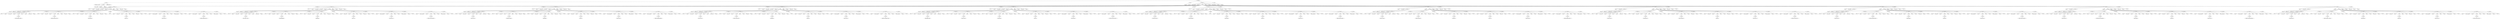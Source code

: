 digraph G {
1067 [label="0: document"];
6 [label="-1: prolog"];
1067 -> 6;
0 [label="XMLDeclOpen: <?xml "];
6 -> 0;
4 [label="-5: attribute"];
6 -> 4;
1 [label="Name: version"];
4 -> 1;
2 [label="EQUALS: ="];
4 -> 2;
3 [label="STRING:1.0"];
4 -> 3;
5 [label="SPECIAL_CLOSE: ?>"];
6 -> 5;
8 [label="-7: misc"];
1067 -> 8;
7 [label="SEA_WS: 
"];
8 -> 7;
1064 [label="-3: element"];
1067 -> 1064;
9 [label="OPEN: <"];
1064 -> 9;
10 [label="Name: catalog"];
1064 -> 10;
11 [label="CLOSE: >"];
1064 -> 11;
1059 [label="-2: content"];
1064 -> 1059;
13 [label="-6: chardata"];
1059 -> 13;
12 [label="SEA_WS: 
   "];
13 -> 12;
106 [label="-3: element"];
1059 -> 106;
14 [label="OPEN: <"];
106 -> 14;
15 [label="Name: book"];
106 -> 15;
19 [label="-5: attribute"];
106 -> 19;
16 [label="Name: id"];
19 -> 16;
17 [label="EQUALS: ="];
19 -> 17;
18 [label="STRING:bk101"];
19 -> 18;
20 [label="CLOSE: >"];
106 -> 20;
101 [label="-2: content"];
106 -> 101;
22 [label="-6: chardata"];
101 -> 22;
21 [label="SEA_WS: 
      "];
22 -> 21;
33 [label="-3: element"];
101 -> 33;
23 [label="OPEN: <"];
33 -> 23;
24 [label="Name: author"];
33 -> 24;
25 [label="CLOSE: >"];
33 -> 25;
28 [label="-2: content"];
33 -> 28;
27 [label="-6: chardata"];
28 -> 27;
26 [label="TEXT: Gambardella, Matthew"];
27 -> 26;
29 [label="OPEN: <"];
33 -> 29;
30 [label="SLASH: /"];
33 -> 30;
31 [label="Name: author"];
33 -> 31;
32 [label="CLOSE: >"];
33 -> 32;
35 [label="-6: chardata"];
101 -> 35;
34 [label="SEA_WS: 
      "];
35 -> 34;
46 [label="-3: element"];
101 -> 46;
36 [label="OPEN: <"];
46 -> 36;
37 [label="Name: title"];
46 -> 37;
38 [label="CLOSE: >"];
46 -> 38;
41 [label="-2: content"];
46 -> 41;
40 [label="-6: chardata"];
41 -> 40;
39 [label="TEXT: XML Developer's Guide"];
40 -> 39;
42 [label="OPEN: <"];
46 -> 42;
43 [label="SLASH: /"];
46 -> 43;
44 [label="Name: title"];
46 -> 44;
45 [label="CLOSE: >"];
46 -> 45;
48 [label="-6: chardata"];
101 -> 48;
47 [label="SEA_WS: 
      "];
48 -> 47;
59 [label="-3: element"];
101 -> 59;
49 [label="OPEN: <"];
59 -> 49;
50 [label="Name: genre"];
59 -> 50;
51 [label="CLOSE: >"];
59 -> 51;
54 [label="-2: content"];
59 -> 54;
53 [label="-6: chardata"];
54 -> 53;
52 [label="TEXT: Computer"];
53 -> 52;
55 [label="OPEN: <"];
59 -> 55;
56 [label="SLASH: /"];
59 -> 56;
57 [label="Name: genre"];
59 -> 57;
58 [label="CLOSE: >"];
59 -> 58;
61 [label="-6: chardata"];
101 -> 61;
60 [label="SEA_WS: 
      "];
61 -> 60;
72 [label="-3: element"];
101 -> 72;
62 [label="OPEN: <"];
72 -> 62;
63 [label="Name: price"];
72 -> 63;
64 [label="CLOSE: >"];
72 -> 64;
67 [label="-2: content"];
72 -> 67;
66 [label="-6: chardata"];
67 -> 66;
65 [label="TEXT: 44.95"];
66 -> 65;
68 [label="OPEN: <"];
72 -> 68;
69 [label="SLASH: /"];
72 -> 69;
70 [label="Name: price"];
72 -> 70;
71 [label="CLOSE: >"];
72 -> 71;
74 [label="-6: chardata"];
101 -> 74;
73 [label="SEA_WS: 
      "];
74 -> 73;
85 [label="-3: element"];
101 -> 85;
75 [label="OPEN: <"];
85 -> 75;
76 [label="Name: publish_date"];
85 -> 76;
77 [label="CLOSE: >"];
85 -> 77;
80 [label="-2: content"];
85 -> 80;
79 [label="-6: chardata"];
80 -> 79;
78 [label="TEXT: 2000-10-01"];
79 -> 78;
81 [label="OPEN: <"];
85 -> 81;
82 [label="SLASH: /"];
85 -> 82;
83 [label="Name: publish_date"];
85 -> 83;
84 [label="CLOSE: >"];
85 -> 84;
87 [label="-6: chardata"];
101 -> 87;
86 [label="SEA_WS: 
      "];
87 -> 86;
98 [label="-3: element"];
101 -> 98;
88 [label="OPEN: <"];
98 -> 88;
89 [label="Name: description"];
98 -> 89;
90 [label="CLOSE: >"];
98 -> 90;
93 [label="-2: content"];
98 -> 93;
92 [label="-6: chardata"];
93 -> 92;
91 [label="TEXT: An in-depth look at crea"];
92 -> 91;
94 [label="OPEN: <"];
98 -> 94;
95 [label="SLASH: /"];
98 -> 95;
96 [label="Name: description"];
98 -> 96;
97 [label="CLOSE: >"];
98 -> 97;
100 [label="-6: chardata"];
101 -> 100;
99 [label="SEA_WS: 
   "];
100 -> 99;
102 [label="OPEN: <"];
106 -> 102;
103 [label="SLASH: /"];
106 -> 103;
104 [label="Name: book"];
106 -> 104;
105 [label="CLOSE: >"];
106 -> 105;
108 [label="-6: chardata"];
1059 -> 108;
107 [label="SEA_WS: 
   "];
108 -> 107;
201 [label="-3: element"];
1059 -> 201;
109 [label="OPEN: <"];
201 -> 109;
110 [label="Name: book"];
201 -> 110;
114 [label="-5: attribute"];
201 -> 114;
111 [label="Name: id"];
114 -> 111;
112 [label="EQUALS: ="];
114 -> 112;
113 [label="STRING:bk102"];
114 -> 113;
115 [label="CLOSE: >"];
201 -> 115;
196 [label="-2: content"];
201 -> 196;
117 [label="-6: chardata"];
196 -> 117;
116 [label="SEA_WS: 
      "];
117 -> 116;
128 [label="-3: element"];
196 -> 128;
118 [label="OPEN: <"];
128 -> 118;
119 [label="Name: author"];
128 -> 119;
120 [label="CLOSE: >"];
128 -> 120;
123 [label="-2: content"];
128 -> 123;
122 [label="-6: chardata"];
123 -> 122;
121 [label="TEXT: Schubert, Svante"];
122 -> 121;
124 [label="OPEN: <"];
128 -> 124;
125 [label="SLASH: /"];
128 -> 125;
126 [label="Name: author"];
128 -> 126;
127 [label="CLOSE: >"];
128 -> 127;
130 [label="-6: chardata"];
196 -> 130;
129 [label="SEA_WS: 
      "];
130 -> 129;
141 [label="-3: element"];
196 -> 141;
131 [label="OPEN: <"];
141 -> 131;
132 [label="Name: title"];
141 -> 132;
133 [label="CLOSE: >"];
141 -> 133;
136 [label="-2: content"];
141 -> 136;
135 [label="-6: chardata"];
136 -> 135;
134 [label="TEXT: Midnight Rain"];
135 -> 134;
137 [label="OPEN: <"];
141 -> 137;
138 [label="SLASH: /"];
141 -> 138;
139 [label="Name: title"];
141 -> 139;
140 [label="CLOSE: >"];
141 -> 140;
143 [label="-6: chardata"];
196 -> 143;
142 [label="SEA_WS: 
      "];
143 -> 142;
154 [label="-3: element"];
196 -> 154;
144 [label="OPEN: <"];
154 -> 144;
145 [label="Name: genre"];
154 -> 145;
146 [label="CLOSE: >"];
154 -> 146;
149 [label="-2: content"];
154 -> 149;
148 [label="-6: chardata"];
149 -> 148;
147 [label="TEXT: Fantasy"];
148 -> 147;
150 [label="OPEN: <"];
154 -> 150;
151 [label="SLASH: /"];
154 -> 151;
152 [label="Name: genre"];
154 -> 152;
153 [label="CLOSE: >"];
154 -> 153;
156 [label="-6: chardata"];
196 -> 156;
155 [label="SEA_WS: 
      "];
156 -> 155;
167 [label="-3: element"];
196 -> 167;
157 [label="OPEN: <"];
167 -> 157;
158 [label="Name: price"];
167 -> 158;
159 [label="CLOSE: >"];
167 -> 159;
162 [label="-2: content"];
167 -> 162;
161 [label="-6: chardata"];
162 -> 161;
160 [label="TEXT: 77.95"];
161 -> 160;
163 [label="OPEN: <"];
167 -> 163;
164 [label="SLASH: /"];
167 -> 164;
165 [label="Name: price"];
167 -> 165;
166 [label="CLOSE: >"];
167 -> 166;
169 [label="-6: chardata"];
196 -> 169;
168 [label="SEA_WS: 
      "];
169 -> 168;
180 [label="-3: element"];
196 -> 180;
170 [label="OPEN: <"];
180 -> 170;
171 [label="Name: publish_date"];
180 -> 171;
172 [label="CLOSE: >"];
180 -> 172;
175 [label="-2: content"];
180 -> 175;
174 [label="-6: chardata"];
175 -> 174;
173 [label="TEXT: 2000-12-16"];
174 -> 173;
176 [label="OPEN: <"];
180 -> 176;
177 [label="SLASH: /"];
180 -> 177;
178 [label="Name: publish_date"];
180 -> 178;
179 [label="CLOSE: >"];
180 -> 179;
182 [label="-6: chardata"];
196 -> 182;
181 [label="SEA_WS: 
      "];
182 -> 181;
193 [label="-3: element"];
196 -> 193;
183 [label="OPEN: <"];
193 -> 183;
184 [label="Name: description"];
193 -> 184;
185 [label="CLOSE: >"];
193 -> 185;
188 [label="-2: content"];
193 -> 188;
187 [label="-6: chardata"];
188 -> 187;
186 [label="TEXT: A former architect battl"];
187 -> 186;
189 [label="OPEN: <"];
193 -> 189;
190 [label="SLASH: /"];
193 -> 190;
191 [label="Name: description"];
193 -> 191;
192 [label="CLOSE: >"];
193 -> 192;
195 [label="-6: chardata"];
196 -> 195;
194 [label="SEA_WS: 
   "];
195 -> 194;
197 [label="OPEN: <"];
201 -> 197;
198 [label="SLASH: /"];
201 -> 198;
199 [label="Name: book"];
201 -> 199;
200 [label="CLOSE: >"];
201 -> 200;
203 [label="-6: chardata"];
1059 -> 203;
202 [label="SEA_WS: 
   "];
203 -> 202;
296 [label="-3: element"];
1059 -> 296;
204 [label="OPEN: <"];
296 -> 204;
205 [label="Name: book"];
296 -> 205;
209 [label="-5: attribute"];
296 -> 209;
206 [label="Name: id"];
209 -> 206;
207 [label="EQUALS: ="];
209 -> 207;
208 [label="STRING:bk104"];
209 -> 208;
210 [label="CLOSE: >"];
296 -> 210;
291 [label="-2: content"];
296 -> 291;
212 [label="-6: chardata"];
291 -> 212;
211 [label="SEA_WS: 
      "];
212 -> 211;
223 [label="-3: element"];
291 -> 223;
213 [label="OPEN: <"];
223 -> 213;
214 [label="Name: author"];
223 -> 214;
215 [label="CLOSE: >"];
223 -> 215;
218 [label="-2: content"];
223 -> 218;
217 [label="-6: chardata"];
218 -> 217;
216 [label="TEXT: Corets, Eva"];
217 -> 216;
219 [label="OPEN: <"];
223 -> 219;
220 [label="SLASH: /"];
223 -> 220;
221 [label="Name: author"];
223 -> 221;
222 [label="CLOSE: >"];
223 -> 222;
225 [label="-6: chardata"];
291 -> 225;
224 [label="SEA_WS: 
      "];
225 -> 224;
236 [label="-3: element"];
291 -> 236;
226 [label="OPEN: <"];
236 -> 226;
227 [label="Name: title"];
236 -> 227;
228 [label="CLOSE: >"];
236 -> 228;
231 [label="-2: content"];
236 -> 231;
230 [label="-6: chardata"];
231 -> 230;
229 [label="TEXT: Oberon's Legacy"];
230 -> 229;
232 [label="OPEN: <"];
236 -> 232;
233 [label="SLASH: /"];
236 -> 233;
234 [label="Name: title"];
236 -> 234;
235 [label="CLOSE: >"];
236 -> 235;
238 [label="-6: chardata"];
291 -> 238;
237 [label="SEA_WS: 
      "];
238 -> 237;
249 [label="-3: element"];
291 -> 249;
239 [label="OPEN: <"];
249 -> 239;
240 [label="Name: genre"];
249 -> 240;
241 [label="CLOSE: >"];
249 -> 241;
244 [label="-2: content"];
249 -> 244;
243 [label="-6: chardata"];
244 -> 243;
242 [label="TEXT: Fantasy"];
243 -> 242;
245 [label="OPEN: <"];
249 -> 245;
246 [label="SLASH: /"];
249 -> 246;
247 [label="Name: genre"];
249 -> 247;
248 [label="CLOSE: >"];
249 -> 248;
251 [label="-6: chardata"];
291 -> 251;
250 [label="SEA_WS: 
      "];
251 -> 250;
262 [label="-3: element"];
291 -> 262;
252 [label="OPEN: <"];
262 -> 252;
253 [label="Name: price"];
262 -> 253;
254 [label="CLOSE: >"];
262 -> 254;
257 [label="-2: content"];
262 -> 257;
256 [label="-6: chardata"];
257 -> 256;
255 [label="TEXT: 5.95"];
256 -> 255;
258 [label="OPEN: <"];
262 -> 258;
259 [label="SLASH: /"];
262 -> 259;
260 [label="Name: price"];
262 -> 260;
261 [label="CLOSE: >"];
262 -> 261;
264 [label="-6: chardata"];
291 -> 264;
263 [label="SEA_WS: 
      "];
264 -> 263;
275 [label="-3: element"];
291 -> 275;
265 [label="OPEN: <"];
275 -> 265;
266 [label="Name: publish_date"];
275 -> 266;
267 [label="CLOSE: >"];
275 -> 267;
270 [label="-2: content"];
275 -> 270;
269 [label="-6: chardata"];
270 -> 269;
268 [label="TEXT: 2001-03-10"];
269 -> 268;
271 [label="OPEN: <"];
275 -> 271;
272 [label="SLASH: /"];
275 -> 272;
273 [label="Name: publish_date"];
275 -> 273;
274 [label="CLOSE: >"];
275 -> 274;
277 [label="-6: chardata"];
291 -> 277;
276 [label="SEA_WS: 
      "];
277 -> 276;
288 [label="-3: element"];
291 -> 288;
278 [label="OPEN: <"];
288 -> 278;
279 [label="Name: description"];
288 -> 279;
280 [label="CLOSE: >"];
288 -> 280;
283 [label="-2: content"];
288 -> 283;
282 [label="-6: chardata"];
283 -> 282;
281 [label="TEXT: In post-apocalypse Engla"];
282 -> 281;
284 [label="OPEN: <"];
288 -> 284;
285 [label="SLASH: /"];
288 -> 285;
286 [label="Name: description"];
288 -> 286;
287 [label="CLOSE: >"];
288 -> 287;
290 [label="-6: chardata"];
291 -> 290;
289 [label="SEA_WS: 
   "];
290 -> 289;
292 [label="OPEN: <"];
296 -> 292;
293 [label="SLASH: /"];
296 -> 293;
294 [label="Name: book"];
296 -> 294;
295 [label="CLOSE: >"];
296 -> 295;
298 [label="-6: chardata"];
1059 -> 298;
297 [label="SEA_WS: 
   "];
298 -> 297;
391 [label="-3: element"];
1059 -> 391;
299 [label="OPEN: <"];
391 -> 299;
300 [label="Name: book"];
391 -> 300;
304 [label="-5: attribute"];
391 -> 304;
301 [label="Name: id"];
304 -> 301;
302 [label="EQUALS: ="];
304 -> 302;
303 [label="STRING:bk105"];
304 -> 303;
305 [label="CLOSE: >"];
391 -> 305;
386 [label="-2: content"];
391 -> 386;
307 [label="-6: chardata"];
386 -> 307;
306 [label="SEA_WS: 
      "];
307 -> 306;
318 [label="-3: element"];
386 -> 318;
308 [label="OPEN: <"];
318 -> 308;
309 [label="Name: author"];
318 -> 309;
310 [label="CLOSE: >"];
318 -> 310;
313 [label="-2: content"];
318 -> 313;
312 [label="-6: chardata"];
313 -> 312;
311 [label="TEXT: Corets, Eva"];
312 -> 311;
314 [label="OPEN: <"];
318 -> 314;
315 [label="SLASH: /"];
318 -> 315;
316 [label="Name: author"];
318 -> 316;
317 [label="CLOSE: >"];
318 -> 317;
320 [label="-6: chardata"];
386 -> 320;
319 [label="SEA_WS: 
      "];
320 -> 319;
331 [label="-3: element"];
386 -> 331;
321 [label="OPEN: <"];
331 -> 321;
322 [label="Name: title"];
331 -> 322;
323 [label="CLOSE: >"];
331 -> 323;
326 [label="-2: content"];
331 -> 326;
325 [label="-6: chardata"];
326 -> 325;
324 [label="TEXT: The Sundered Grail"];
325 -> 324;
327 [label="OPEN: <"];
331 -> 327;
328 [label="SLASH: /"];
331 -> 328;
329 [label="Name: title"];
331 -> 329;
330 [label="CLOSE: >"];
331 -> 330;
333 [label="-6: chardata"];
386 -> 333;
332 [label="SEA_WS: 
      "];
333 -> 332;
344 [label="-3: element"];
386 -> 344;
334 [label="OPEN: <"];
344 -> 334;
335 [label="Name: genre"];
344 -> 335;
336 [label="CLOSE: >"];
344 -> 336;
339 [label="-2: content"];
344 -> 339;
338 [label="-6: chardata"];
339 -> 338;
337 [label="TEXT: Fantasy"];
338 -> 337;
340 [label="OPEN: <"];
344 -> 340;
341 [label="SLASH: /"];
344 -> 341;
342 [label="Name: genre"];
344 -> 342;
343 [label="CLOSE: >"];
344 -> 343;
346 [label="-6: chardata"];
386 -> 346;
345 [label="SEA_WS: 
      "];
346 -> 345;
357 [label="-3: element"];
386 -> 357;
347 [label="OPEN: <"];
357 -> 347;
348 [label="Name: price"];
357 -> 348;
349 [label="CLOSE: >"];
357 -> 349;
352 [label="-2: content"];
357 -> 352;
351 [label="-6: chardata"];
352 -> 351;
350 [label="TEXT: 5.95"];
351 -> 350;
353 [label="OPEN: <"];
357 -> 353;
354 [label="SLASH: /"];
357 -> 354;
355 [label="Name: price"];
357 -> 355;
356 [label="CLOSE: >"];
357 -> 356;
359 [label="-6: chardata"];
386 -> 359;
358 [label="SEA_WS: 
      "];
359 -> 358;
370 [label="-3: element"];
386 -> 370;
360 [label="OPEN: <"];
370 -> 360;
361 [label="Name: publish_date"];
370 -> 361;
362 [label="CLOSE: >"];
370 -> 362;
365 [label="-2: content"];
370 -> 365;
364 [label="-6: chardata"];
365 -> 364;
363 [label="TEXT: 2001-09-10"];
364 -> 363;
366 [label="OPEN: <"];
370 -> 366;
367 [label="SLASH: /"];
370 -> 367;
368 [label="Name: publish_date"];
370 -> 368;
369 [label="CLOSE: >"];
370 -> 369;
372 [label="-6: chardata"];
386 -> 372;
371 [label="SEA_WS: 
      "];
372 -> 371;
383 [label="-3: element"];
386 -> 383;
373 [label="OPEN: <"];
383 -> 373;
374 [label="Name: description"];
383 -> 374;
375 [label="CLOSE: >"];
383 -> 375;
378 [label="-2: content"];
383 -> 378;
377 [label="-6: chardata"];
378 -> 377;
376 [label="TEXT: The two daughters of Mae"];
377 -> 376;
379 [label="OPEN: <"];
383 -> 379;
380 [label="SLASH: /"];
383 -> 380;
381 [label="Name: description"];
383 -> 381;
382 [label="CLOSE: >"];
383 -> 382;
385 [label="-6: chardata"];
386 -> 385;
384 [label="SEA_WS: 
   "];
385 -> 384;
387 [label="OPEN: <"];
391 -> 387;
388 [label="SLASH: /"];
391 -> 388;
389 [label="Name: book"];
391 -> 389;
390 [label="CLOSE: >"];
391 -> 390;
393 [label="-6: chardata"];
1059 -> 393;
392 [label="SEA_WS: 
   "];
393 -> 392;
486 [label="-3: element"];
1059 -> 486;
394 [label="OPEN: <"];
486 -> 394;
395 [label="Name: book"];
486 -> 395;
399 [label="-5: attribute"];
486 -> 399;
396 [label="Name: id"];
399 -> 396;
397 [label="EQUALS: ="];
399 -> 397;
398 [label="STRING:bk106"];
399 -> 398;
400 [label="CLOSE: >"];
486 -> 400;
481 [label="-2: content"];
486 -> 481;
402 [label="-6: chardata"];
481 -> 402;
401 [label="SEA_WS: 
      "];
402 -> 401;
413 [label="-3: element"];
481 -> 413;
403 [label="OPEN: <"];
413 -> 403;
404 [label="Name: author"];
413 -> 404;
405 [label="CLOSE: >"];
413 -> 405;
408 [label="-2: content"];
413 -> 408;
407 [label="-6: chardata"];
408 -> 407;
406 [label="TEXT: Randall, Cynthia"];
407 -> 406;
409 [label="OPEN: <"];
413 -> 409;
410 [label="SLASH: /"];
413 -> 410;
411 [label="Name: author"];
413 -> 411;
412 [label="CLOSE: >"];
413 -> 412;
415 [label="-6: chardata"];
481 -> 415;
414 [label="SEA_WS: 
      "];
415 -> 414;
426 [label="-3: element"];
481 -> 426;
416 [label="OPEN: <"];
426 -> 416;
417 [label="Name: title"];
426 -> 417;
418 [label="CLOSE: >"];
426 -> 418;
421 [label="-2: content"];
426 -> 421;
420 [label="-6: chardata"];
421 -> 420;
419 [label="TEXT: Lover Birds"];
420 -> 419;
422 [label="OPEN: <"];
426 -> 422;
423 [label="SLASH: /"];
426 -> 423;
424 [label="Name: title"];
426 -> 424;
425 [label="CLOSE: >"];
426 -> 425;
428 [label="-6: chardata"];
481 -> 428;
427 [label="SEA_WS: 
      "];
428 -> 427;
439 [label="-3: element"];
481 -> 439;
429 [label="OPEN: <"];
439 -> 429;
430 [label="Name: genre"];
439 -> 430;
431 [label="CLOSE: >"];
439 -> 431;
434 [label="-2: content"];
439 -> 434;
433 [label="-6: chardata"];
434 -> 433;
432 [label="TEXT: Romance"];
433 -> 432;
435 [label="OPEN: <"];
439 -> 435;
436 [label="SLASH: /"];
439 -> 436;
437 [label="Name: genre"];
439 -> 437;
438 [label="CLOSE: >"];
439 -> 438;
441 [label="-6: chardata"];
481 -> 441;
440 [label="SEA_WS: 
      "];
441 -> 440;
452 [label="-3: element"];
481 -> 452;
442 [label="OPEN: <"];
452 -> 442;
443 [label="Name: price"];
452 -> 443;
444 [label="CLOSE: >"];
452 -> 444;
447 [label="-2: content"];
452 -> 447;
446 [label="-6: chardata"];
447 -> 446;
445 [label="TEXT: 4.95"];
446 -> 445;
448 [label="OPEN: <"];
452 -> 448;
449 [label="SLASH: /"];
452 -> 449;
450 [label="Name: price"];
452 -> 450;
451 [label="CLOSE: >"];
452 -> 451;
454 [label="-6: chardata"];
481 -> 454;
453 [label="SEA_WS: 
      "];
454 -> 453;
465 [label="-3: element"];
481 -> 465;
455 [label="OPEN: <"];
465 -> 455;
456 [label="Name: publish_date"];
465 -> 456;
457 [label="CLOSE: >"];
465 -> 457;
460 [label="-2: content"];
465 -> 460;
459 [label="-6: chardata"];
460 -> 459;
458 [label="TEXT: 2000-09-02"];
459 -> 458;
461 [label="OPEN: <"];
465 -> 461;
462 [label="SLASH: /"];
465 -> 462;
463 [label="Name: publish_date"];
465 -> 463;
464 [label="CLOSE: >"];
465 -> 464;
467 [label="-6: chardata"];
481 -> 467;
466 [label="SEA_WS: 
      "];
467 -> 466;
478 [label="-3: element"];
481 -> 478;
468 [label="OPEN: <"];
478 -> 468;
469 [label="Name: description"];
478 -> 469;
470 [label="CLOSE: >"];
478 -> 470;
473 [label="-2: content"];
478 -> 473;
472 [label="-6: chardata"];
473 -> 472;
471 [label="TEXT: When Carla meets Paul at"];
472 -> 471;
474 [label="OPEN: <"];
478 -> 474;
475 [label="SLASH: /"];
478 -> 475;
476 [label="Name: description"];
478 -> 476;
477 [label="CLOSE: >"];
478 -> 477;
480 [label="-6: chardata"];
481 -> 480;
479 [label="SEA_WS: 
   "];
480 -> 479;
482 [label="OPEN: <"];
486 -> 482;
483 [label="SLASH: /"];
486 -> 483;
484 [label="Name: book"];
486 -> 484;
485 [label="CLOSE: >"];
486 -> 485;
488 [label="-6: chardata"];
1059 -> 488;
487 [label="SEA_WS: 
   "];
488 -> 487;
581 [label="-3: element"];
1059 -> 581;
489 [label="OPEN: <"];
581 -> 489;
490 [label="Name: book"];
581 -> 490;
494 [label="-5: attribute"];
581 -> 494;
491 [label="Name: id"];
494 -> 491;
492 [label="EQUALS: ="];
494 -> 492;
493 [label="STRING:bk107"];
494 -> 493;
495 [label="CLOSE: >"];
581 -> 495;
576 [label="-2: content"];
581 -> 576;
497 [label="-6: chardata"];
576 -> 497;
496 [label="SEA_WS: 
      "];
497 -> 496;
508 [label="-3: element"];
576 -> 508;
498 [label="OPEN: <"];
508 -> 498;
499 [label="Name: author"];
508 -> 499;
500 [label="CLOSE: >"];
508 -> 500;
503 [label="-2: content"];
508 -> 503;
502 [label="-6: chardata"];
503 -> 502;
501 [label="TEXT: Thurman, Paula"];
502 -> 501;
504 [label="OPEN: <"];
508 -> 504;
505 [label="SLASH: /"];
508 -> 505;
506 [label="Name: author"];
508 -> 506;
507 [label="CLOSE: >"];
508 -> 507;
510 [label="-6: chardata"];
576 -> 510;
509 [label="SEA_WS: 
      "];
510 -> 509;
521 [label="-3: element"];
576 -> 521;
511 [label="OPEN: <"];
521 -> 511;
512 [label="Name: title"];
521 -> 512;
513 [label="CLOSE: >"];
521 -> 513;
516 [label="-2: content"];
521 -> 516;
515 [label="-6: chardata"];
516 -> 515;
514 [label="TEXT: Splish Splash"];
515 -> 514;
517 [label="OPEN: <"];
521 -> 517;
518 [label="SLASH: /"];
521 -> 518;
519 [label="Name: title"];
521 -> 519;
520 [label="CLOSE: >"];
521 -> 520;
523 [label="-6: chardata"];
576 -> 523;
522 [label="SEA_WS: 
      "];
523 -> 522;
534 [label="-3: element"];
576 -> 534;
524 [label="OPEN: <"];
534 -> 524;
525 [label="Name: genre"];
534 -> 525;
526 [label="CLOSE: >"];
534 -> 526;
529 [label="-2: content"];
534 -> 529;
528 [label="-6: chardata"];
529 -> 528;
527 [label="TEXT: Romance"];
528 -> 527;
530 [label="OPEN: <"];
534 -> 530;
531 [label="SLASH: /"];
534 -> 531;
532 [label="Name: genre"];
534 -> 532;
533 [label="CLOSE: >"];
534 -> 533;
536 [label="-6: chardata"];
576 -> 536;
535 [label="SEA_WS: 
      "];
536 -> 535;
547 [label="-3: element"];
576 -> 547;
537 [label="OPEN: <"];
547 -> 537;
538 [label="Name: price"];
547 -> 538;
539 [label="CLOSE: >"];
547 -> 539;
542 [label="-2: content"];
547 -> 542;
541 [label="-6: chardata"];
542 -> 541;
540 [label="TEXT: 4.95"];
541 -> 540;
543 [label="OPEN: <"];
547 -> 543;
544 [label="SLASH: /"];
547 -> 544;
545 [label="Name: price"];
547 -> 545;
546 [label="CLOSE: >"];
547 -> 546;
549 [label="-6: chardata"];
576 -> 549;
548 [label="SEA_WS: 
      "];
549 -> 548;
560 [label="-3: element"];
576 -> 560;
550 [label="OPEN: <"];
560 -> 550;
551 [label="Name: publish_date"];
560 -> 551;
552 [label="CLOSE: >"];
560 -> 552;
555 [label="-2: content"];
560 -> 555;
554 [label="-6: chardata"];
555 -> 554;
553 [label="TEXT: 2000-11-02"];
554 -> 553;
556 [label="OPEN: <"];
560 -> 556;
557 [label="SLASH: /"];
560 -> 557;
558 [label="Name: publish_date"];
560 -> 558;
559 [label="CLOSE: >"];
560 -> 559;
562 [label="-6: chardata"];
576 -> 562;
561 [label="SEA_WS: 
      "];
562 -> 561;
573 [label="-3: element"];
576 -> 573;
563 [label="OPEN: <"];
573 -> 563;
564 [label="Name: description"];
573 -> 564;
565 [label="CLOSE: >"];
573 -> 565;
568 [label="-2: content"];
573 -> 568;
567 [label="-6: chardata"];
568 -> 567;
566 [label="TEXT: A deep sea diver finds t"];
567 -> 566;
569 [label="OPEN: <"];
573 -> 569;
570 [label="SLASH: /"];
573 -> 570;
571 [label="Name: description"];
573 -> 571;
572 [label="CLOSE: >"];
573 -> 572;
575 [label="-6: chardata"];
576 -> 575;
574 [label="SEA_WS: 
   "];
575 -> 574;
577 [label="OPEN: <"];
581 -> 577;
578 [label="SLASH: /"];
581 -> 578;
579 [label="Name: book"];
581 -> 579;
580 [label="CLOSE: >"];
581 -> 580;
583 [label="-6: chardata"];
1059 -> 583;
582 [label="SEA_WS: 
   "];
583 -> 582;
676 [label="-3: element"];
1059 -> 676;
584 [label="OPEN: <"];
676 -> 584;
585 [label="Name: book"];
676 -> 585;
589 [label="-5: attribute"];
676 -> 589;
586 [label="Name: id"];
589 -> 586;
587 [label="EQUALS: ="];
589 -> 587;
588 [label="STRING:bk108"];
589 -> 588;
590 [label="CLOSE: >"];
676 -> 590;
671 [label="-2: content"];
676 -> 671;
592 [label="-6: chardata"];
671 -> 592;
591 [label="SEA_WS: 
      "];
592 -> 591;
603 [label="-3: element"];
671 -> 603;
593 [label="OPEN: <"];
603 -> 593;
594 [label="Name: author"];
603 -> 594;
595 [label="CLOSE: >"];
603 -> 595;
598 [label="-2: content"];
603 -> 598;
597 [label="-6: chardata"];
598 -> 597;
596 [label="TEXT: Knorr, Stefan"];
597 -> 596;
599 [label="OPEN: <"];
603 -> 599;
600 [label="SLASH: /"];
603 -> 600;
601 [label="Name: author"];
603 -> 601;
602 [label="CLOSE: >"];
603 -> 602;
605 [label="-6: chardata"];
671 -> 605;
604 [label="SEA_WS: 
      "];
605 -> 604;
616 [label="-3: element"];
671 -> 616;
606 [label="OPEN: <"];
616 -> 606;
607 [label="Name: title"];
616 -> 607;
608 [label="CLOSE: >"];
616 -> 608;
611 [label="-2: content"];
616 -> 611;
610 [label="-6: chardata"];
611 -> 610;
609 [label="TEXT: Creepy Crawlies"];
610 -> 609;
612 [label="OPEN: <"];
616 -> 612;
613 [label="SLASH: /"];
616 -> 613;
614 [label="Name: title"];
616 -> 614;
615 [label="CLOSE: >"];
616 -> 615;
618 [label="-6: chardata"];
671 -> 618;
617 [label="SEA_WS: 
      "];
618 -> 617;
629 [label="-3: element"];
671 -> 629;
619 [label="OPEN: <"];
629 -> 619;
620 [label="Name: genre"];
629 -> 620;
621 [label="CLOSE: >"];
629 -> 621;
624 [label="-2: content"];
629 -> 624;
623 [label="-6: chardata"];
624 -> 623;
622 [label="TEXT: Horror"];
623 -> 622;
625 [label="OPEN: <"];
629 -> 625;
626 [label="SLASH: /"];
629 -> 626;
627 [label="Name: genre"];
629 -> 627;
628 [label="CLOSE: >"];
629 -> 628;
631 [label="-6: chardata"];
671 -> 631;
630 [label="SEA_WS: 
      "];
631 -> 630;
642 [label="-3: element"];
671 -> 642;
632 [label="OPEN: <"];
642 -> 632;
633 [label="Name: price"];
642 -> 633;
634 [label="CLOSE: >"];
642 -> 634;
637 [label="-2: content"];
642 -> 637;
636 [label="-6: chardata"];
637 -> 636;
635 [label="TEXT: 4.95"];
636 -> 635;
638 [label="OPEN: <"];
642 -> 638;
639 [label="SLASH: /"];
642 -> 639;
640 [label="Name: price"];
642 -> 640;
641 [label="CLOSE: >"];
642 -> 641;
644 [label="-6: chardata"];
671 -> 644;
643 [label="SEA_WS: 
      "];
644 -> 643;
655 [label="-3: element"];
671 -> 655;
645 [label="OPEN: <"];
655 -> 645;
646 [label="Name: publish_date"];
655 -> 646;
647 [label="CLOSE: >"];
655 -> 647;
650 [label="-2: content"];
655 -> 650;
649 [label="-6: chardata"];
650 -> 649;
648 [label="TEXT: 2000-12-06"];
649 -> 648;
651 [label="OPEN: <"];
655 -> 651;
652 [label="SLASH: /"];
655 -> 652;
653 [label="Name: publish_date"];
655 -> 653;
654 [label="CLOSE: >"];
655 -> 654;
657 [label="-6: chardata"];
671 -> 657;
656 [label="SEA_WS: 
      "];
657 -> 656;
668 [label="-3: element"];
671 -> 668;
658 [label="OPEN: <"];
668 -> 658;
659 [label="Name: description"];
668 -> 659;
660 [label="CLOSE: >"];
668 -> 660;
663 [label="-2: content"];
668 -> 663;
662 [label="-6: chardata"];
663 -> 662;
661 [label="TEXT: An anthology of horror s"];
662 -> 661;
664 [label="OPEN: <"];
668 -> 664;
665 [label="SLASH: /"];
668 -> 665;
666 [label="Name: description"];
668 -> 666;
667 [label="CLOSE: >"];
668 -> 667;
670 [label="-6: chardata"];
671 -> 670;
669 [label="SEA_WS: 
   "];
670 -> 669;
672 [label="OPEN: <"];
676 -> 672;
673 [label="SLASH: /"];
676 -> 673;
674 [label="Name: book"];
676 -> 674;
675 [label="CLOSE: >"];
676 -> 675;
678 [label="-6: chardata"];
1059 -> 678;
677 [label="SEA_WS: 
   "];
678 -> 677;
771 [label="-3: element"];
1059 -> 771;
679 [label="OPEN: <"];
771 -> 679;
680 [label="Name: book"];
771 -> 680;
684 [label="-5: attribute"];
771 -> 684;
681 [label="Name: id"];
684 -> 681;
682 [label="EQUALS: ="];
684 -> 682;
683 [label="STRING:bk109"];
684 -> 683;
685 [label="CLOSE: >"];
771 -> 685;
766 [label="-2: content"];
771 -> 766;
687 [label="-6: chardata"];
766 -> 687;
686 [label="SEA_WS: 
      "];
687 -> 686;
698 [label="-3: element"];
766 -> 698;
688 [label="OPEN: <"];
698 -> 688;
689 [label="Name: author"];
698 -> 689;
690 [label="CLOSE: >"];
698 -> 690;
693 [label="-2: content"];
698 -> 693;
692 [label="-6: chardata"];
693 -> 692;
691 [label="TEXT: Kress, Peter"];
692 -> 691;
694 [label="OPEN: <"];
698 -> 694;
695 [label="SLASH: /"];
698 -> 695;
696 [label="Name: author"];
698 -> 696;
697 [label="CLOSE: >"];
698 -> 697;
700 [label="-6: chardata"];
766 -> 700;
699 [label="SEA_WS: 
      "];
700 -> 699;
711 [label="-3: element"];
766 -> 711;
701 [label="OPEN: <"];
711 -> 701;
702 [label="Name: title"];
711 -> 702;
703 [label="CLOSE: >"];
711 -> 703;
706 [label="-2: content"];
711 -> 706;
705 [label="-6: chardata"];
706 -> 705;
704 [label="TEXT: Paradox Lost"];
705 -> 704;
707 [label="OPEN: <"];
711 -> 707;
708 [label="SLASH: /"];
711 -> 708;
709 [label="Name: title"];
711 -> 709;
710 [label="CLOSE: >"];
711 -> 710;
713 [label="-6: chardata"];
766 -> 713;
712 [label="SEA_WS: 
      "];
713 -> 712;
724 [label="-3: element"];
766 -> 724;
714 [label="OPEN: <"];
724 -> 714;
715 [label="Name: genre"];
724 -> 715;
716 [label="CLOSE: >"];
724 -> 716;
719 [label="-2: content"];
724 -> 719;
718 [label="-6: chardata"];
719 -> 718;
717 [label="TEXT: Science Fiction"];
718 -> 717;
720 [label="OPEN: <"];
724 -> 720;
721 [label="SLASH: /"];
724 -> 721;
722 [label="Name: genre"];
724 -> 722;
723 [label="CLOSE: >"];
724 -> 723;
726 [label="-6: chardata"];
766 -> 726;
725 [label="SEA_WS: 
      "];
726 -> 725;
737 [label="-3: element"];
766 -> 737;
727 [label="OPEN: <"];
737 -> 727;
728 [label="Name: price"];
737 -> 728;
729 [label="CLOSE: >"];
737 -> 729;
732 [label="-2: content"];
737 -> 732;
731 [label="-6: chardata"];
732 -> 731;
730 [label="TEXT: 6.95"];
731 -> 730;
733 [label="OPEN: <"];
737 -> 733;
734 [label="SLASH: /"];
737 -> 734;
735 [label="Name: price"];
737 -> 735;
736 [label="CLOSE: >"];
737 -> 736;
739 [label="-6: chardata"];
766 -> 739;
738 [label="SEA_WS: 
      "];
739 -> 738;
750 [label="-3: element"];
766 -> 750;
740 [label="OPEN: <"];
750 -> 740;
741 [label="Name: publish_date"];
750 -> 741;
742 [label="CLOSE: >"];
750 -> 742;
745 [label="-2: content"];
750 -> 745;
744 [label="-6: chardata"];
745 -> 744;
743 [label="TEXT: 2000-11-02"];
744 -> 743;
746 [label="OPEN: <"];
750 -> 746;
747 [label="SLASH: /"];
750 -> 747;
748 [label="Name: publish_date"];
750 -> 748;
749 [label="CLOSE: >"];
750 -> 749;
752 [label="-6: chardata"];
766 -> 752;
751 [label="SEA_WS: 
      "];
752 -> 751;
763 [label="-3: element"];
766 -> 763;
753 [label="OPEN: <"];
763 -> 753;
754 [label="Name: description"];
763 -> 754;
755 [label="CLOSE: >"];
763 -> 755;
758 [label="-2: content"];
763 -> 758;
757 [label="-6: chardata"];
758 -> 757;
756 [label="TEXT: After an inadvertant tri"];
757 -> 756;
759 [label="OPEN: <"];
763 -> 759;
760 [label="SLASH: /"];
763 -> 760;
761 [label="Name: description"];
763 -> 761;
762 [label="CLOSE: >"];
763 -> 762;
765 [label="-6: chardata"];
766 -> 765;
764 [label="SEA_WS: 
   "];
765 -> 764;
767 [label="OPEN: <"];
771 -> 767;
768 [label="SLASH: /"];
771 -> 768;
769 [label="Name: book"];
771 -> 769;
770 [label="CLOSE: >"];
771 -> 770;
773 [label="-6: chardata"];
1059 -> 773;
772 [label="SEA_WS: 
   "];
773 -> 772;
866 [label="-3: element"];
1059 -> 866;
774 [label="OPEN: <"];
866 -> 774;
775 [label="Name: book"];
866 -> 775;
779 [label="-5: attribute"];
866 -> 779;
776 [label="Name: id"];
779 -> 776;
777 [label="EQUALS: ="];
779 -> 777;
778 [label="STRING:bk110"];
779 -> 778;
780 [label="CLOSE: >"];
866 -> 780;
861 [label="-2: content"];
866 -> 861;
782 [label="-6: chardata"];
861 -> 782;
781 [label="SEA_WS: 
      "];
782 -> 781;
793 [label="-3: element"];
861 -> 793;
783 [label="OPEN: <"];
793 -> 783;
784 [label="Name: author"];
793 -> 784;
785 [label="CLOSE: >"];
793 -> 785;
788 [label="-2: content"];
793 -> 788;
787 [label="-6: chardata"];
788 -> 787;
786 [label="TEXT: O'Brien, Tim"];
787 -> 786;
789 [label="OPEN: <"];
793 -> 789;
790 [label="SLASH: /"];
793 -> 790;
791 [label="Name: author"];
793 -> 791;
792 [label="CLOSE: >"];
793 -> 792;
795 [label="-6: chardata"];
861 -> 795;
794 [label="SEA_WS: 
      "];
795 -> 794;
806 [label="-3: element"];
861 -> 806;
796 [label="OPEN: <"];
806 -> 796;
797 [label="Name: title"];
806 -> 797;
798 [label="CLOSE: >"];
806 -> 798;
801 [label="-2: content"];
806 -> 801;
800 [label="-6: chardata"];
801 -> 800;
799 [label="TEXT: Microsoft .NET: The Prog"];
800 -> 799;
802 [label="OPEN: <"];
806 -> 802;
803 [label="SLASH: /"];
806 -> 803;
804 [label="Name: title"];
806 -> 804;
805 [label="CLOSE: >"];
806 -> 805;
808 [label="-6: chardata"];
861 -> 808;
807 [label="SEA_WS: 
      "];
808 -> 807;
819 [label="-3: element"];
861 -> 819;
809 [label="OPEN: <"];
819 -> 809;
810 [label="Name: genre"];
819 -> 810;
811 [label="CLOSE: >"];
819 -> 811;
814 [label="-2: content"];
819 -> 814;
813 [label="-6: chardata"];
814 -> 813;
812 [label="TEXT: Computer"];
813 -> 812;
815 [label="OPEN: <"];
819 -> 815;
816 [label="SLASH: /"];
819 -> 816;
817 [label="Name: genre"];
819 -> 817;
818 [label="CLOSE: >"];
819 -> 818;
821 [label="-6: chardata"];
861 -> 821;
820 [label="SEA_WS: 
      "];
821 -> 820;
832 [label="-3: element"];
861 -> 832;
822 [label="OPEN: <"];
832 -> 822;
823 [label="Name: price"];
832 -> 823;
824 [label="CLOSE: >"];
832 -> 824;
827 [label="-2: content"];
832 -> 827;
826 [label="-6: chardata"];
827 -> 826;
825 [label="TEXT: 36.95"];
826 -> 825;
828 [label="OPEN: <"];
832 -> 828;
829 [label="SLASH: /"];
832 -> 829;
830 [label="Name: price"];
832 -> 830;
831 [label="CLOSE: >"];
832 -> 831;
834 [label="-6: chardata"];
861 -> 834;
833 [label="SEA_WS: 
      "];
834 -> 833;
845 [label="-3: element"];
861 -> 845;
835 [label="OPEN: <"];
845 -> 835;
836 [label="Name: publish_date"];
845 -> 836;
837 [label="CLOSE: >"];
845 -> 837;
840 [label="-2: content"];
845 -> 840;
839 [label="-6: chardata"];
840 -> 839;
838 [label="TEXT: 2000-12-09"];
839 -> 838;
841 [label="OPEN: <"];
845 -> 841;
842 [label="SLASH: /"];
845 -> 842;
843 [label="Name: publish_date"];
845 -> 843;
844 [label="CLOSE: >"];
845 -> 844;
847 [label="-6: chardata"];
861 -> 847;
846 [label="SEA_WS: 
      "];
847 -> 846;
858 [label="-3: element"];
861 -> 858;
848 [label="OPEN: <"];
858 -> 848;
849 [label="Name: description"];
858 -> 849;
850 [label="CLOSE: >"];
858 -> 850;
853 [label="-2: content"];
858 -> 853;
852 [label="-6: chardata"];
853 -> 852;
851 [label="TEXT: Microsoft's .NET initiat"];
852 -> 851;
854 [label="OPEN: <"];
858 -> 854;
855 [label="SLASH: /"];
858 -> 855;
856 [label="Name: description"];
858 -> 856;
857 [label="CLOSE: >"];
858 -> 857;
860 [label="-6: chardata"];
861 -> 860;
859 [label="SEA_WS: 
   "];
860 -> 859;
862 [label="OPEN: <"];
866 -> 862;
863 [label="SLASH: /"];
866 -> 863;
864 [label="Name: book"];
866 -> 864;
865 [label="CLOSE: >"];
866 -> 865;
868 [label="-6: chardata"];
1059 -> 868;
867 [label="SEA_WS: 
   "];
868 -> 867;
961 [label="-3: element"];
1059 -> 961;
869 [label="OPEN: <"];
961 -> 869;
870 [label="Name: book"];
961 -> 870;
874 [label="-5: attribute"];
961 -> 874;
871 [label="Name: id"];
874 -> 871;
872 [label="EQUALS: ="];
874 -> 872;
873 [label="STRING:bk111"];
874 -> 873;
875 [label="CLOSE: >"];
961 -> 875;
956 [label="-2: content"];
961 -> 956;
877 [label="-6: chardata"];
956 -> 877;
876 [label="SEA_WS: 
      "];
877 -> 876;
888 [label="-3: element"];
956 -> 888;
878 [label="OPEN: <"];
888 -> 878;
879 [label="Name: author"];
888 -> 879;
880 [label="CLOSE: >"];
888 -> 880;
883 [label="-2: content"];
888 -> 883;
882 [label="-6: chardata"];
883 -> 882;
881 [label="TEXT: O'Brien, Tim"];
882 -> 881;
884 [label="OPEN: <"];
888 -> 884;
885 [label="SLASH: /"];
888 -> 885;
886 [label="Name: author"];
888 -> 886;
887 [label="CLOSE: >"];
888 -> 887;
890 [label="-6: chardata"];
956 -> 890;
889 [label="SEA_WS: 
      "];
890 -> 889;
901 [label="-3: element"];
956 -> 901;
891 [label="OPEN: <"];
901 -> 891;
892 [label="Name: title"];
901 -> 892;
893 [label="CLOSE: >"];
901 -> 893;
896 [label="-2: content"];
901 -> 896;
895 [label="-6: chardata"];
896 -> 895;
894 [label="TEXT: MSXML3: A Comprehensive "];
895 -> 894;
897 [label="OPEN: <"];
901 -> 897;
898 [label="SLASH: /"];
901 -> 898;
899 [label="Name: title"];
901 -> 899;
900 [label="CLOSE: >"];
901 -> 900;
903 [label="-6: chardata"];
956 -> 903;
902 [label="SEA_WS: 
      "];
903 -> 902;
914 [label="-3: element"];
956 -> 914;
904 [label="OPEN: <"];
914 -> 904;
905 [label="Name: genre"];
914 -> 905;
906 [label="CLOSE: >"];
914 -> 906;
909 [label="-2: content"];
914 -> 909;
908 [label="-6: chardata"];
909 -> 908;
907 [label="TEXT: Computer"];
908 -> 907;
910 [label="OPEN: <"];
914 -> 910;
911 [label="SLASH: /"];
914 -> 911;
912 [label="Name: genre"];
914 -> 912;
913 [label="CLOSE: >"];
914 -> 913;
916 [label="-6: chardata"];
956 -> 916;
915 [label="SEA_WS: 
      "];
916 -> 915;
927 [label="-3: element"];
956 -> 927;
917 [label="OPEN: <"];
927 -> 917;
918 [label="Name: price"];
927 -> 918;
919 [label="CLOSE: >"];
927 -> 919;
922 [label="-2: content"];
927 -> 922;
921 [label="-6: chardata"];
922 -> 921;
920 [label="TEXT: 36.95"];
921 -> 920;
923 [label="OPEN: <"];
927 -> 923;
924 [label="SLASH: /"];
927 -> 924;
925 [label="Name: price"];
927 -> 925;
926 [label="CLOSE: >"];
927 -> 926;
929 [label="-6: chardata"];
956 -> 929;
928 [label="SEA_WS: 
      "];
929 -> 928;
940 [label="-3: element"];
956 -> 940;
930 [label="OPEN: <"];
940 -> 930;
931 [label="Name: publish_date"];
940 -> 931;
932 [label="CLOSE: >"];
940 -> 932;
935 [label="-2: content"];
940 -> 935;
934 [label="-6: chardata"];
935 -> 934;
933 [label="TEXT: 2000-12-01"];
934 -> 933;
936 [label="OPEN: <"];
940 -> 936;
937 [label="SLASH: /"];
940 -> 937;
938 [label="Name: publish_date"];
940 -> 938;
939 [label="CLOSE: >"];
940 -> 939;
942 [label="-6: chardata"];
956 -> 942;
941 [label="SEA_WS: 
      "];
942 -> 941;
953 [label="-3: element"];
956 -> 953;
943 [label="OPEN: <"];
953 -> 943;
944 [label="Name: description"];
953 -> 944;
945 [label="CLOSE: >"];
953 -> 945;
948 [label="-2: content"];
953 -> 948;
947 [label="-6: chardata"];
948 -> 947;
946 [label="TEXT: The Microsoft MSXML3 par"];
947 -> 946;
949 [label="OPEN: <"];
953 -> 949;
950 [label="SLASH: /"];
953 -> 950;
951 [label="Name: description"];
953 -> 951;
952 [label="CLOSE: >"];
953 -> 952;
955 [label="-6: chardata"];
956 -> 955;
954 [label="SEA_WS: 
   "];
955 -> 954;
957 [label="OPEN: <"];
961 -> 957;
958 [label="SLASH: /"];
961 -> 958;
959 [label="Name: book"];
961 -> 959;
960 [label="CLOSE: >"];
961 -> 960;
963 [label="-6: chardata"];
1059 -> 963;
962 [label="SEA_WS: 
   "];
963 -> 962;
1056 [label="-3: element"];
1059 -> 1056;
964 [label="OPEN: <"];
1056 -> 964;
965 [label="Name: book"];
1056 -> 965;
969 [label="-5: attribute"];
1056 -> 969;
966 [label="Name: id"];
969 -> 966;
967 [label="EQUALS: ="];
969 -> 967;
968 [label="STRING:bk112"];
969 -> 968;
970 [label="CLOSE: >"];
1056 -> 970;
1051 [label="-2: content"];
1056 -> 1051;
972 [label="-6: chardata"];
1051 -> 972;
971 [label="SEA_WS: 
      "];
972 -> 971;
983 [label="-3: element"];
1051 -> 983;
973 [label="OPEN: <"];
983 -> 973;
974 [label="Name: author"];
983 -> 974;
975 [label="CLOSE: >"];
983 -> 975;
978 [label="-2: content"];
983 -> 978;
977 [label="-6: chardata"];
978 -> 977;
976 [label="TEXT: Galos, Mike"];
977 -> 976;
979 [label="OPEN: <"];
983 -> 979;
980 [label="SLASH: /"];
983 -> 980;
981 [label="Name: author"];
983 -> 981;
982 [label="CLOSE: >"];
983 -> 982;
985 [label="-6: chardata"];
1051 -> 985;
984 [label="SEA_WS: 
      "];
985 -> 984;
996 [label="-3: element"];
1051 -> 996;
986 [label="OPEN: <"];
996 -> 986;
987 [label="Name: title"];
996 -> 987;
988 [label="CLOSE: >"];
996 -> 988;
991 [label="-2: content"];
996 -> 991;
990 [label="-6: chardata"];
991 -> 990;
989 [label="TEXT: Visual Studio 7: A Compr"];
990 -> 989;
992 [label="OPEN: <"];
996 -> 992;
993 [label="SLASH: /"];
996 -> 993;
994 [label="Name: title"];
996 -> 994;
995 [label="CLOSE: >"];
996 -> 995;
998 [label="-6: chardata"];
1051 -> 998;
997 [label="SEA_WS: 
      "];
998 -> 997;
1009 [label="-3: element"];
1051 -> 1009;
999 [label="OPEN: <"];
1009 -> 999;
1000 [label="Name: genre"];
1009 -> 1000;
1001 [label="CLOSE: >"];
1009 -> 1001;
1004 [label="-2: content"];
1009 -> 1004;
1003 [label="-6: chardata"];
1004 -> 1003;
1002 [label="TEXT: Computer"];
1003 -> 1002;
1005 [label="OPEN: <"];
1009 -> 1005;
1006 [label="SLASH: /"];
1009 -> 1006;
1007 [label="Name: genre"];
1009 -> 1007;
1008 [label="CLOSE: >"];
1009 -> 1008;
1011 [label="-6: chardata"];
1051 -> 1011;
1010 [label="SEA_WS: 
      "];
1011 -> 1010;
1022 [label="-3: element"];
1051 -> 1022;
1012 [label="OPEN: <"];
1022 -> 1012;
1013 [label="Name: price"];
1022 -> 1013;
1014 [label="CLOSE: >"];
1022 -> 1014;
1017 [label="-2: content"];
1022 -> 1017;
1016 [label="-6: chardata"];
1017 -> 1016;
1015 [label="TEXT: 49.95"];
1016 -> 1015;
1018 [label="OPEN: <"];
1022 -> 1018;
1019 [label="SLASH: /"];
1022 -> 1019;
1020 [label="Name: price"];
1022 -> 1020;
1021 [label="CLOSE: >"];
1022 -> 1021;
1024 [label="-6: chardata"];
1051 -> 1024;
1023 [label="SEA_WS: 
      "];
1024 -> 1023;
1035 [label="-3: element"];
1051 -> 1035;
1025 [label="OPEN: <"];
1035 -> 1025;
1026 [label="Name: publish_date"];
1035 -> 1026;
1027 [label="CLOSE: >"];
1035 -> 1027;
1030 [label="-2: content"];
1035 -> 1030;
1029 [label="-6: chardata"];
1030 -> 1029;
1028 [label="TEXT: 2001-04-16"];
1029 -> 1028;
1031 [label="OPEN: <"];
1035 -> 1031;
1032 [label="SLASH: /"];
1035 -> 1032;
1033 [label="Name: publish_date"];
1035 -> 1033;
1034 [label="CLOSE: >"];
1035 -> 1034;
1037 [label="-6: chardata"];
1051 -> 1037;
1036 [label="SEA_WS: 
      "];
1037 -> 1036;
1048 [label="-3: element"];
1051 -> 1048;
1038 [label="OPEN: <"];
1048 -> 1038;
1039 [label="Name: description"];
1048 -> 1039;
1040 [label="CLOSE: >"];
1048 -> 1040;
1043 [label="-2: content"];
1048 -> 1043;
1042 [label="-6: chardata"];
1043 -> 1042;
1041 [label="TEXT: Microsoft Visual Studio "];
1042 -> 1041;
1044 [label="OPEN: <"];
1048 -> 1044;
1045 [label="SLASH: /"];
1048 -> 1045;
1046 [label="Name: description"];
1048 -> 1046;
1047 [label="CLOSE: >"];
1048 -> 1047;
1050 [label="-6: chardata"];
1051 -> 1050;
1049 [label="SEA_WS: 
   "];
1050 -> 1049;
1052 [label="OPEN: <"];
1056 -> 1052;
1053 [label="SLASH: /"];
1056 -> 1053;
1054 [label="Name: book"];
1056 -> 1054;
1055 [label="CLOSE: >"];
1056 -> 1055;
1058 [label="-6: chardata"];
1059 -> 1058;
1057 [label="SEA_WS: 
"];
1058 -> 1057;
1060 [label="OPEN: <"];
1064 -> 1060;
1061 [label="SLASH: /"];
1064 -> 1061;
1062 [label="Name: catalog"];
1064 -> 1062;
1063 [label="CLOSE: >"];
1064 -> 1063;
1066 [label="-7: misc"];
1067 -> 1066;
1065 [label="SEA_WS: 
"];
1066 -> 1065;
}